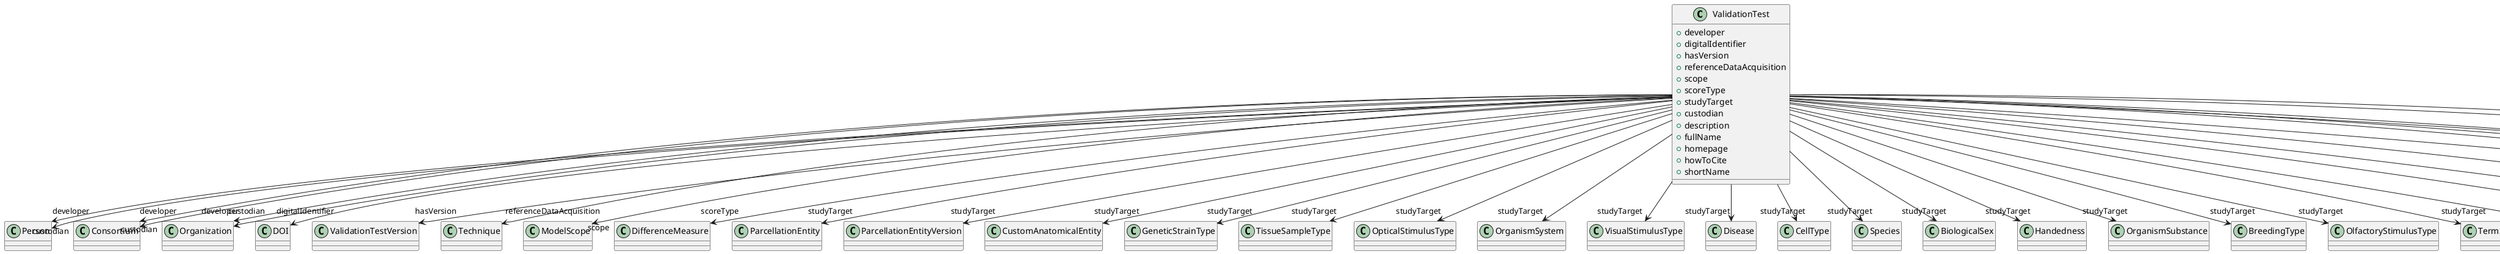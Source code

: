 @startuml
class ValidationTest {
+developer
+digitalIdentifier
+hasVersion
+referenceDataAcquisition
+scope
+scoreType
+studyTarget
+custodian
+description
+fullName
+homepage
+howToCite
+shortName

}
ValidationTest -d-> "developer" Person
ValidationTest -d-> "developer" Consortium
ValidationTest -d-> "developer" Organization
ValidationTest -d-> "digitalIdentifier" DOI
ValidationTest -d-> "hasVersion" ValidationTestVersion
ValidationTest -d-> "referenceDataAcquisition" Technique
ValidationTest -d-> "scope" ModelScope
ValidationTest -d-> "scoreType" DifferenceMeasure
ValidationTest -d-> "studyTarget" ParcellationEntity
ValidationTest -d-> "studyTarget" ParcellationEntityVersion
ValidationTest -d-> "studyTarget" CustomAnatomicalEntity
ValidationTest -d-> "studyTarget" GeneticStrainType
ValidationTest -d-> "studyTarget" TissueSampleType
ValidationTest -d-> "studyTarget" OpticalStimulusType
ValidationTest -d-> "studyTarget" OrganismSystem
ValidationTest -d-> "studyTarget" VisualStimulusType
ValidationTest -d-> "studyTarget" Disease
ValidationTest -d-> "studyTarget" CellType
ValidationTest -d-> "studyTarget" Species
ValidationTest -d-> "studyTarget" BiologicalSex
ValidationTest -d-> "studyTarget" Handedness
ValidationTest -d-> "studyTarget" OrganismSubstance
ValidationTest -d-> "studyTarget" BreedingType
ValidationTest -d-> "studyTarget" OlfactoryStimulusType
ValidationTest -d-> "studyTarget" TermSuggestion
ValidationTest -d-> "studyTarget" AuditoryStimulusType
ValidationTest -d-> "studyTarget" TactileStimulusType
ValidationTest -d-> "studyTarget" ElectricalStimulusType
ValidationTest -d-> "studyTarget" UBERONParcellation
ValidationTest -d-> "studyTarget" Organ
ValidationTest -d-> "studyTarget" DiseaseModel
ValidationTest -d-> "studyTarget" BiologicalOrder
ValidationTest -d-> "studyTarget" SubcellularEntity
ValidationTest -d-> "studyTarget" GustatoryStimulusType
ValidationTest -d-> "studyTarget" CellCultureType
ValidationTest -d-> "studyTarget" MolecularEntity
ValidationTest -d-> "custodian" Person
ValidationTest -d-> "custodian" Consortium
ValidationTest -d-> "custodian" Organization

@enduml